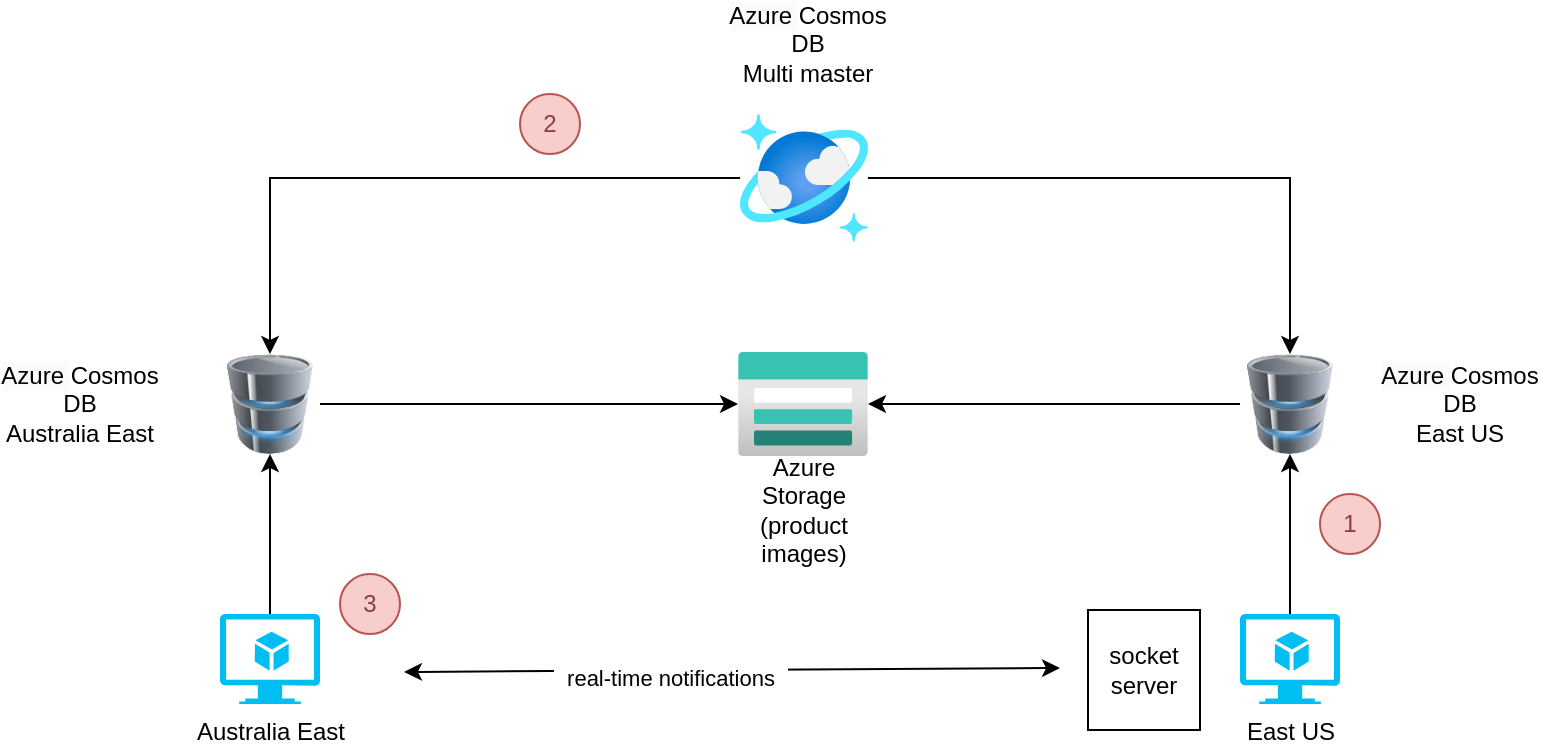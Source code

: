 <mxfile version="26.0.16">
  <diagram id="WI9T0HZ2pTsCkuznbFz-" name="Page-1">
    <mxGraphModel dx="1512" dy="990" grid="0" gridSize="10" guides="1" tooltips="1" connect="1" arrows="1" fold="1" page="1" pageScale="1" pageWidth="1169" pageHeight="827" math="0" shadow="0">
      <root>
        <mxCell id="0" />
        <mxCell id="1" parent="0" />
        <mxCell id="PavSUfwos_jAast6xKNJ-12" style="edgeStyle=orthogonalEdgeStyle;rounded=0;orthogonalLoop=1;jettySize=auto;html=1;entryX=0.5;entryY=1;entryDx=0;entryDy=0;" parent="1" source="PavSUfwos_jAast6xKNJ-1" target="PavSUfwos_jAast6xKNJ-7" edge="1">
          <mxGeometry relative="1" as="geometry">
            <mxPoint x="225" y="290" as="targetPoint" />
          </mxGeometry>
        </mxCell>
        <mxCell id="PavSUfwos_jAast6xKNJ-1" value="Australia East" style="verticalLabelPosition=bottom;html=1;verticalAlign=top;align=center;strokeColor=none;fillColor=#00BEF2;shape=mxgraph.azure.virtual_machine_feature;pointerEvents=1;" parent="1" vertex="1">
          <mxGeometry x="200" y="330" width="50" height="45" as="geometry" />
        </mxCell>
        <mxCell id="PavSUfwos_jAast6xKNJ-13" style="edgeStyle=orthogonalEdgeStyle;rounded=0;orthogonalLoop=1;jettySize=auto;html=1;" parent="1" source="PavSUfwos_jAast6xKNJ-2" target="PavSUfwos_jAast6xKNJ-8" edge="1">
          <mxGeometry relative="1" as="geometry">
            <mxPoint x="735" y="300" as="targetPoint" />
          </mxGeometry>
        </mxCell>
        <mxCell id="PavSUfwos_jAast6xKNJ-2" value="East US" style="verticalLabelPosition=bottom;html=1;verticalAlign=top;align=center;strokeColor=none;fillColor=#00BEF2;shape=mxgraph.azure.virtual_machine_feature;pointerEvents=1;" parent="1" vertex="1">
          <mxGeometry x="710" y="330" width="50" height="45" as="geometry" />
        </mxCell>
        <mxCell id="PavSUfwos_jAast6xKNJ-9" style="edgeStyle=orthogonalEdgeStyle;rounded=0;orthogonalLoop=1;jettySize=auto;html=1;entryX=0.5;entryY=0;entryDx=0;entryDy=0;" parent="1" source="PavSUfwos_jAast6xKNJ-3" target="PavSUfwos_jAast6xKNJ-7" edge="1">
          <mxGeometry relative="1" as="geometry" />
        </mxCell>
        <mxCell id="PavSUfwos_jAast6xKNJ-10" style="edgeStyle=orthogonalEdgeStyle;rounded=0;orthogonalLoop=1;jettySize=auto;html=1;entryX=0.5;entryY=0;entryDx=0;entryDy=0;" parent="1" source="PavSUfwos_jAast6xKNJ-3" target="PavSUfwos_jAast6xKNJ-8" edge="1">
          <mxGeometry relative="1" as="geometry" />
        </mxCell>
        <mxCell id="PavSUfwos_jAast6xKNJ-3" value="" style="image;aspect=fixed;html=1;points=[];align=center;fontSize=12;image=img/lib/azure2/databases/Azure_Cosmos_DB.svg;" parent="1" vertex="1">
          <mxGeometry x="460" y="80" width="64" height="64" as="geometry" />
        </mxCell>
        <mxCell id="vCHTg8LjwxLt8AdxP6wa-2" style="edgeStyle=orthogonalEdgeStyle;rounded=0;orthogonalLoop=1;jettySize=auto;html=1;exitX=1;exitY=0.5;exitDx=0;exitDy=0;" parent="1" source="PavSUfwos_jAast6xKNJ-7" target="vCHTg8LjwxLt8AdxP6wa-1" edge="1">
          <mxGeometry relative="1" as="geometry" />
        </mxCell>
        <mxCell id="PavSUfwos_jAast6xKNJ-7" value="" style="image;html=1;image=img/lib/clip_art/computers/Database_128x128.png" parent="1" vertex="1">
          <mxGeometry x="200" y="200" width="50" height="50" as="geometry" />
        </mxCell>
        <mxCell id="vCHTg8LjwxLt8AdxP6wa-3" style="edgeStyle=orthogonalEdgeStyle;rounded=0;orthogonalLoop=1;jettySize=auto;html=1;" parent="1" source="PavSUfwos_jAast6xKNJ-8" target="vCHTg8LjwxLt8AdxP6wa-1" edge="1">
          <mxGeometry relative="1" as="geometry" />
        </mxCell>
        <mxCell id="PavSUfwos_jAast6xKNJ-8" value="" style="image;html=1;image=img/lib/clip_art/computers/Database_128x128.png" parent="1" vertex="1">
          <mxGeometry x="710" y="200" width="50" height="50" as="geometry" />
        </mxCell>
        <mxCell id="PavSUfwos_jAast6xKNJ-14" value="&lt;span style=&quot;text-wrap-mode: nowrap; background-color: rgb(255, 255, 255);&quot;&gt;&lt;span style=&quot;background-color: rgb(251, 251, 251);&quot;&gt;Azure&amp;nbsp;&lt;/span&gt;Cosmos DB&lt;/span&gt;&lt;div style=&quot;text-wrap-mode: nowrap;&quot;&gt;East US&lt;/div&gt;" style="text;strokeColor=none;align=center;fillColor=none;html=1;verticalAlign=middle;whiteSpace=wrap;rounded=0;" parent="1" vertex="1">
          <mxGeometry x="790" y="210" width="60" height="30" as="geometry" />
        </mxCell>
        <mxCell id="PavSUfwos_jAast6xKNJ-16" value="&lt;span style=&quot;text-wrap-mode: nowrap; background-color: rgb(255, 255, 255);&quot;&gt;&lt;span style=&quot;background-color: rgb(251, 251, 251);&quot;&gt;Azure&amp;nbsp;&lt;/span&gt;Cosmos DB&lt;/span&gt;&lt;div style=&quot;text-wrap-mode: nowrap;&quot;&gt;Australia East&lt;/div&gt;" style="text;strokeColor=none;align=center;fillColor=none;html=1;verticalAlign=middle;whiteSpace=wrap;rounded=0;" parent="1" vertex="1">
          <mxGeometry x="100" y="210" width="60" height="30" as="geometry" />
        </mxCell>
        <mxCell id="PavSUfwos_jAast6xKNJ-18" value="1" style="ellipse;whiteSpace=wrap;html=1;aspect=fixed;fillColor=#f8cecc;strokeColor=#b85450;fontColor=light-dark(#883f3f, #ededed);" parent="1" vertex="1">
          <mxGeometry x="750" y="270" width="30" height="30" as="geometry" />
        </mxCell>
        <mxCell id="PavSUfwos_jAast6xKNJ-19" value="2" style="ellipse;whiteSpace=wrap;html=1;aspect=fixed;fillColor=#f8cecc;strokeColor=#b85450;fontColor=light-dark(#883f3f, #ededed);" parent="1" vertex="1">
          <mxGeometry x="350" y="70" width="30" height="30" as="geometry" />
        </mxCell>
        <mxCell id="PavSUfwos_jAast6xKNJ-20" value="3" style="ellipse;whiteSpace=wrap;html=1;aspect=fixed;fillColor=#f8cecc;strokeColor=#b85450;fontColor=light-dark(#883f3f, #ededed);" parent="1" vertex="1">
          <mxGeometry x="260" y="310" width="30" height="30" as="geometry" />
        </mxCell>
        <mxCell id="PavSUfwos_jAast6xKNJ-22" value="&lt;span style=&quot;text-wrap-mode: nowrap; background-color: rgb(255, 255, 255);&quot;&gt;&lt;span style=&quot;background-color: rgb(251, 251, 251);&quot;&gt;Azure&amp;nbsp;&lt;/span&gt;Cosmos DB&lt;/span&gt;&lt;div style=&quot;text-wrap-mode: nowrap;&quot;&gt;Multi master&lt;/div&gt;" style="text;strokeColor=none;align=center;fillColor=none;html=1;verticalAlign=middle;whiteSpace=wrap;rounded=0;" parent="1" vertex="1">
          <mxGeometry x="464" y="30" width="60" height="30" as="geometry" />
        </mxCell>
        <mxCell id="vCHTg8LjwxLt8AdxP6wa-1" value="" style="image;aspect=fixed;html=1;points=[];align=center;fontSize=12;image=img/lib/azure2/storage/Storage_Accounts.svg;" parent="1" vertex="1">
          <mxGeometry x="459" y="199" width="65" height="52" as="geometry" />
        </mxCell>
        <mxCell id="vCHTg8LjwxLt8AdxP6wa-4" value="&lt;span style=&quot;text-wrap-mode: nowrap;&quot;&gt;Azure Storage&lt;/span&gt;&lt;div&gt;&lt;span style=&quot;text-wrap-mode: nowrap;&quot;&gt;(product images)&lt;/span&gt;&lt;/div&gt;" style="text;strokeColor=none;align=center;fillColor=none;html=1;verticalAlign=middle;whiteSpace=wrap;rounded=0;" parent="1" vertex="1">
          <mxGeometry x="462" y="263" width="60" height="30" as="geometry" />
        </mxCell>
        <mxCell id="nHKy8gedWuyBE-X915gq-1" value="socket server" style="rounded=0;whiteSpace=wrap;html=1;" vertex="1" parent="1">
          <mxGeometry x="634" y="328" width="56" height="60" as="geometry" />
        </mxCell>
        <mxCell id="nHKy8gedWuyBE-X915gq-2" value="" style="endArrow=classic;startArrow=classic;html=1;rounded=0;" edge="1" parent="1">
          <mxGeometry width="50" height="50" relative="1" as="geometry">
            <mxPoint x="292" y="359" as="sourcePoint" />
            <mxPoint x="620" y="357" as="targetPoint" />
          </mxGeometry>
        </mxCell>
        <mxCell id="nHKy8gedWuyBE-X915gq-3" value="&amp;nbsp; real-time notifications&amp;nbsp;&amp;nbsp;" style="edgeLabel;html=1;align=center;verticalAlign=middle;resizable=0;points=[];" vertex="1" connectable="0" parent="nHKy8gedWuyBE-X915gq-2">
          <mxGeometry x="-0.193" y="-4" relative="1" as="geometry">
            <mxPoint as="offset" />
          </mxGeometry>
        </mxCell>
      </root>
    </mxGraphModel>
  </diagram>
</mxfile>
